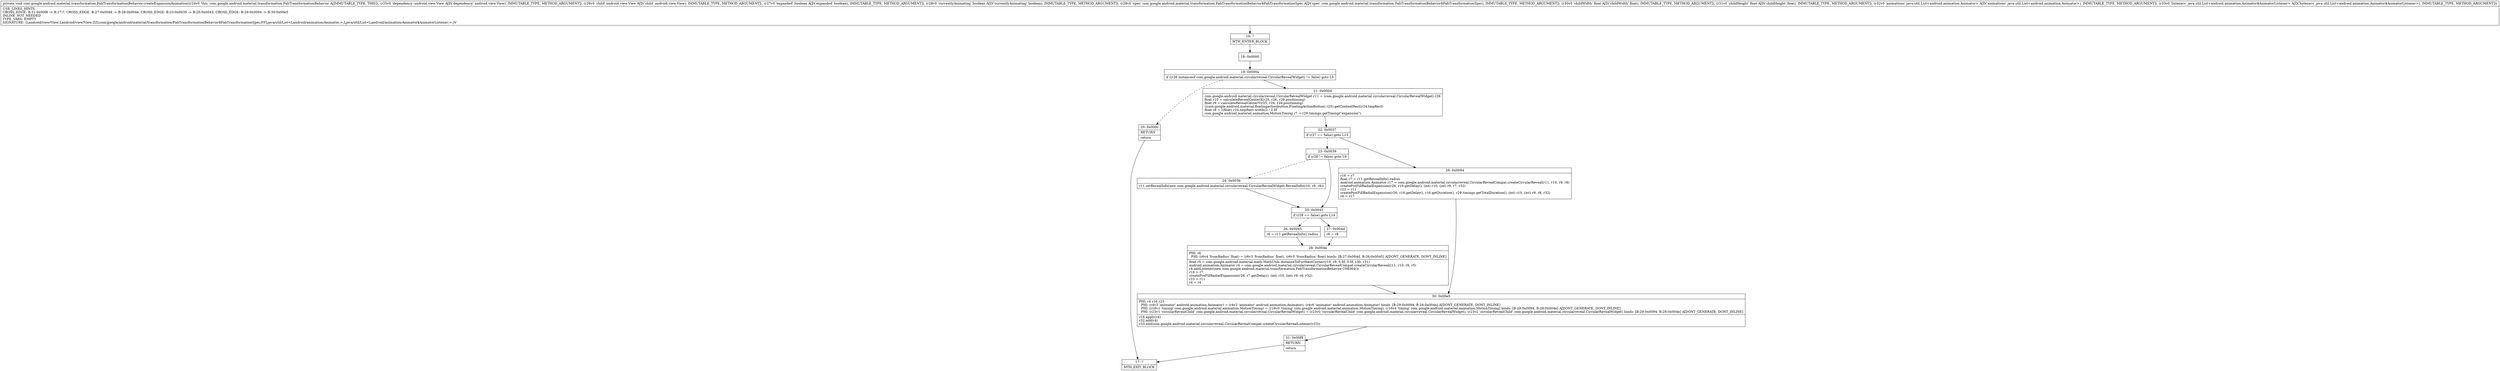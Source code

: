 digraph "CFG forcom.google.android.material.transformation.FabTransformationBehavior.createExpansionAnimation(Landroid\/view\/View;Landroid\/view\/View;ZZLcom\/google\/android\/material\/transformation\/FabTransformationBehavior$FabTransformationSpec;FFLjava\/util\/List;Ljava\/util\/List;)V" {
Node_16 [shape=record,label="{16\:\ ?|MTH_ENTER_BLOCK\l}"];
Node_18 [shape=record,label="{18\:\ 0x0000}"];
Node_19 [shape=record,label="{19\:\ 0x000a|if ((r26 instanceof com.google.android.material.circularreveal.CircularRevealWidget) != false) goto L5\l}"];
Node_20 [shape=record,label="{20\:\ 0x000c|RETURN\l|return\l}"];
Node_17 [shape=record,label="{17\:\ ?|MTH_EXIT_BLOCK\l}"];
Node_21 [shape=record,label="{21\:\ 0x000d|com.google.android.material.circularreveal.CircularRevealWidget r11 = (com.google.android.material.circularreveal.CircularRevealWidget) r26\lfloat r10 = calculateRevealCenterX(r25, r26, r29.positioning)\lfloat r9 = calculateRevealCenterY(r25, r26, r29.positioning)\l((com.google.android.material.floatingactionbutton.FloatingActionButton) r25).getContentRect(r24.tmpRect)\lfloat r8 = ((float) r24.tmpRect.width()) \/ 2.0f\lcom.google.android.material.animation.MotionTiming r7 = r29.timings.getTiming(\"expansion\")\l}"];
Node_22 [shape=record,label="{22\:\ 0x0037|if (r27 == false) goto L15\l}"];
Node_23 [shape=record,label="{23\:\ 0x0039|if (r28 != false) goto L9\l}"];
Node_24 [shape=record,label="{24\:\ 0x003b|r11.setRevealInfo(new com.google.android.material.circularreveal.CircularRevealWidget.RevealInfo(r10, r9, r8))\l}"];
Node_25 [shape=record,label="{25\:\ 0x0043|if (r28 == false) goto L14\l}"];
Node_26 [shape=record,label="{26\:\ 0x0045|r6 = r11.getRevealInfo().radius\l}"];
Node_28 [shape=record,label="{28\:\ 0x004e|PHI: r6 \l  PHI: (r6v4 'fromRadius' float) = (r6v3 'fromRadius' float), (r6v5 'fromRadius' float) binds: [B:27:0x004d, B:26:0x0045] A[DONT_GENERATE, DONT_INLINE]\l|float r5 = com.google.android.material.math.MathUtils.distanceToFurthestCorner(r10, r9, 0.0f, 0.0f, r30, r31)\landroid.animation.Animator r4 = com.google.android.material.circularreveal.CircularRevealCompat.createCircularReveal(r11, r10, r9, r5)\lr4.addListener(new com.google.android.material.transformation.FabTransformationBehavior.C08364())\lr16 = r7\lcreatePreFillRadialExpansion(r26, r7.getDelay(), (int) r10, (int) r9, r6, r32)\lr23 = r11\lr4 = r4\l}"];
Node_30 [shape=record,label="{30\:\ 0x00e5|PHI: r4 r16 r23 \l  PHI: (r4v3 'animator' android.animation.Animator) = (r4v2 'animator' android.animation.Animator), (r4v6 'animator' android.animation.Animator) binds: [B:29:0x0094, B:28:0x004e] A[DONT_GENERATE, DONT_INLINE]\l  PHI: (r16v1 'timing' com.google.android.material.animation.MotionTiming) = (r16v0 'timing' com.google.android.material.animation.MotionTiming), (r16v4 'timing' com.google.android.material.animation.MotionTiming) binds: [B:29:0x0094, B:28:0x004e] A[DONT_GENERATE, DONT_INLINE]\l  PHI: (r23v1 'circularRevealChild' com.google.android.material.circularreveal.CircularRevealWidget) = (r23v0 'circularRevealChild' com.google.android.material.circularreveal.CircularRevealWidget), (r23v2 'circularRevealChild' com.google.android.material.circularreveal.CircularRevealWidget) binds: [B:29:0x0094, B:28:0x004e] A[DONT_GENERATE, DONT_INLINE]\l|r16.apply(r4)\lr32.add(r4)\lr33.add(com.google.android.material.circularreveal.CircularRevealCompat.createCircularRevealListener(r23))\l}"];
Node_31 [shape=record,label="{31\:\ 0x00f8|RETURN\l|return\l}"];
Node_27 [shape=record,label="{27\:\ 0x004d|r6 = r8\l}"];
Node_29 [shape=record,label="{29\:\ 0x0094|r16 = r7\lfloat r7 = r11.getRevealInfo().radius\landroid.animation.Animator r17 = com.google.android.material.circularreveal.CircularRevealCompat.createCircularReveal(r11, r10, r9, r8)\lcreatePreFillRadialExpansion(r26, r16.getDelay(), (int) r10, (int) r9, r7, r32)\lr23 = r11\lcreatePostFillRadialExpansion(r26, r16.getDelay(), r16.getDuration(), r29.timings.getTotalDuration(), (int) r10, (int) r9, r8, r32)\lr4 = r17\l}"];
MethodNode[shape=record,label="{private void com.google.android.material.transformation.FabTransformationBehavior.createExpansionAnimation((r24v0 'this' com.google.android.material.transformation.FabTransformationBehavior A[IMMUTABLE_TYPE, THIS]), (r25v0 'dependency' android.view.View A[D('dependency' android.view.View), IMMUTABLE_TYPE, METHOD_ARGUMENT]), (r26v0 'child' android.view.View A[D('child' android.view.View), IMMUTABLE_TYPE, METHOD_ARGUMENT]), (r27v0 'expanded' boolean A[D('expanded' boolean), IMMUTABLE_TYPE, METHOD_ARGUMENT]), (r28v0 'currentlyAnimating' boolean A[D('currentlyAnimating' boolean), IMMUTABLE_TYPE, METHOD_ARGUMENT]), (r29v0 'spec' com.google.android.material.transformation.FabTransformationBehavior$FabTransformationSpec A[D('spec' com.google.android.material.transformation.FabTransformationBehavior$FabTransformationSpec), IMMUTABLE_TYPE, METHOD_ARGUMENT]), (r30v0 'childWidth' float A[D('childWidth' float), IMMUTABLE_TYPE, METHOD_ARGUMENT]), (r31v0 'childHeight' float A[D('childHeight' float), IMMUTABLE_TYPE, METHOD_ARGUMENT]), (r32v0 'animations' java.util.List\<android.animation.Animator\> A[D('animations' java.util.List\<android.animation.Animator\>), IMMUTABLE_TYPE, METHOD_ARGUMENT]), (r33v0 'listeners' java.util.List\<android.animation.Animator$AnimatorListener\> A[D('listeners' java.util.List\<android.animation.Animator$AnimatorListener\>), IMMUTABLE_TYPE, METHOD_ARGUMENT]))  | USE_LINES_HINTS\lCROSS_EDGE: B:31:0x00f8 \-\> B:17:?, CROSS_EDGE: B:27:0x004d \-\> B:28:0x004e, CROSS_EDGE: B:23:0x0039 \-\> B:25:0x0043, CROSS_EDGE: B:29:0x0094 \-\> B:30:0x00e5\lINLINE_NOT_NEEDED\lTYPE_VARS: EMPTY\lSIGNATURE: (Landroid\/view\/View;Landroid\/view\/View;ZZLcom\/google\/android\/material\/transformation\/FabTransformationBehavior$FabTransformationSpec;FFLjava\/util\/List\<Landroid\/animation\/Animator;\>;Ljava\/util\/List\<Landroid\/animation\/Animator$AnimatorListener;\>;)V\l}"];
MethodNode -> Node_16;Node_16 -> Node_18;
Node_18 -> Node_19;
Node_19 -> Node_20[style=dashed];
Node_19 -> Node_21;
Node_20 -> Node_17;
Node_21 -> Node_22;
Node_22 -> Node_23[style=dashed];
Node_22 -> Node_29;
Node_23 -> Node_24[style=dashed];
Node_23 -> Node_25;
Node_24 -> Node_25;
Node_25 -> Node_26[style=dashed];
Node_25 -> Node_27;
Node_26 -> Node_28;
Node_28 -> Node_30;
Node_30 -> Node_31;
Node_31 -> Node_17;
Node_27 -> Node_28;
Node_29 -> Node_30;
}

